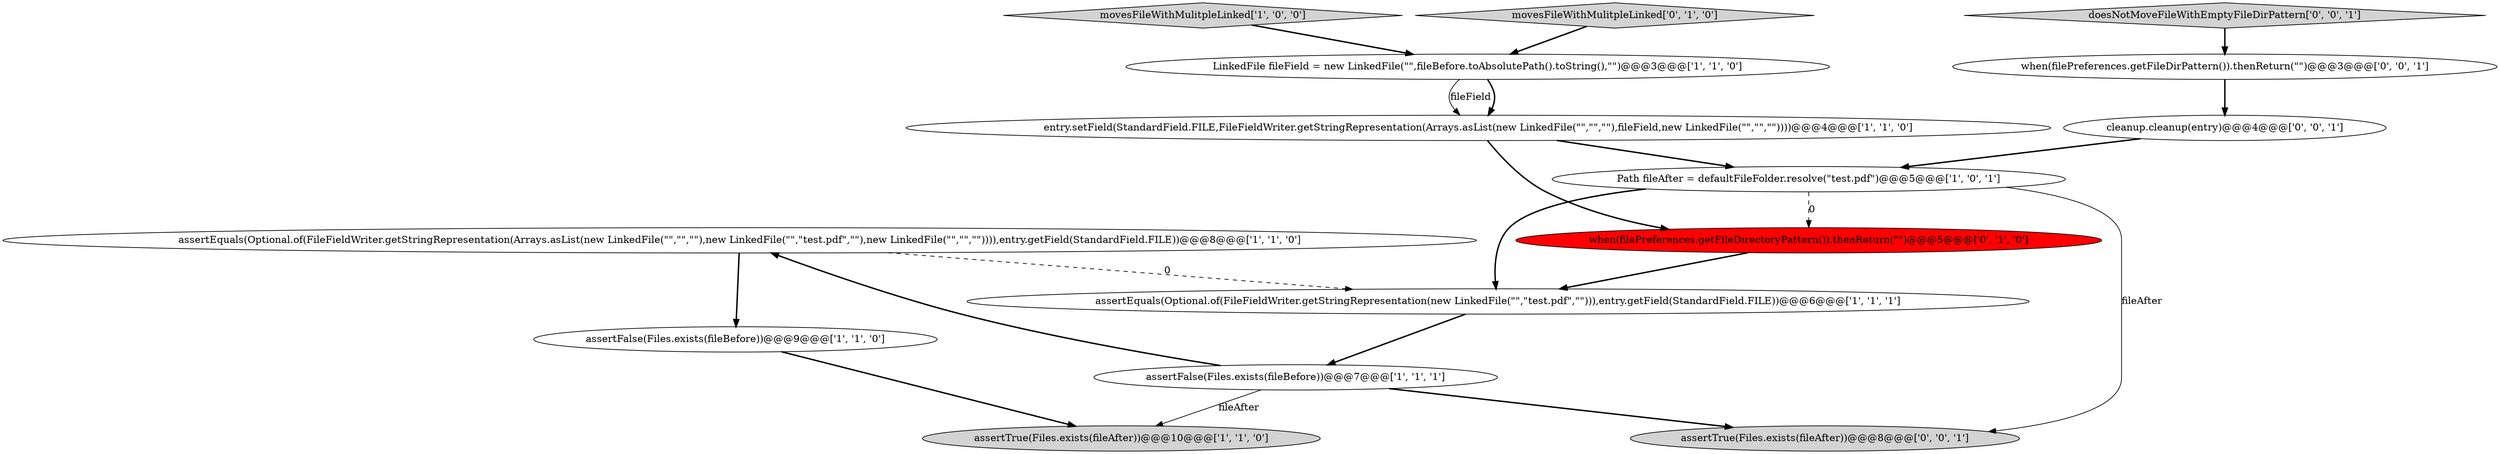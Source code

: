 digraph {
4 [style = filled, label = "assertEquals(Optional.of(FileFieldWriter.getStringRepresentation(Arrays.asList(new LinkedFile(\"\",\"\",\"\"),new LinkedFile(\"\",\"test.pdf\",\"\"),new LinkedFile(\"\",\"\",\"\")))),entry.getField(StandardField.FILE))@@@8@@@['1', '1', '0']", fillcolor = white, shape = ellipse image = "AAA0AAABBB1BBB"];
12 [style = filled, label = "doesNotMoveFileWithEmptyFileDirPattern['0', '0', '1']", fillcolor = lightgray, shape = diamond image = "AAA0AAABBB3BBB"];
8 [style = filled, label = "assertFalse(Files.exists(fileBefore))@@@9@@@['1', '1', '0']", fillcolor = white, shape = ellipse image = "AAA0AAABBB1BBB"];
10 [style = filled, label = "when(filePreferences.getFileDirectoryPattern()).thenReturn(\"\")@@@5@@@['0', '1', '0']", fillcolor = red, shape = ellipse image = "AAA1AAABBB2BBB"];
14 [style = filled, label = "assertTrue(Files.exists(fileAfter))@@@8@@@['0', '0', '1']", fillcolor = lightgray, shape = ellipse image = "AAA0AAABBB3BBB"];
3 [style = filled, label = "assertFalse(Files.exists(fileBefore))@@@7@@@['1', '1', '1']", fillcolor = white, shape = ellipse image = "AAA0AAABBB1BBB"];
13 [style = filled, label = "when(filePreferences.getFileDirPattern()).thenReturn(\"\")@@@3@@@['0', '0', '1']", fillcolor = white, shape = ellipse image = "AAA0AAABBB3BBB"];
6 [style = filled, label = "Path fileAfter = defaultFileFolder.resolve(\"test.pdf\")@@@5@@@['1', '0', '1']", fillcolor = white, shape = ellipse image = "AAA0AAABBB1BBB"];
0 [style = filled, label = "LinkedFile fileField = new LinkedFile(\"\",fileBefore.toAbsolutePath().toString(),\"\")@@@3@@@['1', '1', '0']", fillcolor = white, shape = ellipse image = "AAA0AAABBB1BBB"];
2 [style = filled, label = "assertEquals(Optional.of(FileFieldWriter.getStringRepresentation(new LinkedFile(\"\",\"test.pdf\",\"\"))),entry.getField(StandardField.FILE))@@@6@@@['1', '1', '1']", fillcolor = white, shape = ellipse image = "AAA0AAABBB1BBB"];
5 [style = filled, label = "movesFileWithMulitpleLinked['1', '0', '0']", fillcolor = lightgray, shape = diamond image = "AAA0AAABBB1BBB"];
11 [style = filled, label = "cleanup.cleanup(entry)@@@4@@@['0', '0', '1']", fillcolor = white, shape = ellipse image = "AAA0AAABBB3BBB"];
9 [style = filled, label = "movesFileWithMulitpleLinked['0', '1', '0']", fillcolor = lightgray, shape = diamond image = "AAA0AAABBB2BBB"];
1 [style = filled, label = "entry.setField(StandardField.FILE,FileFieldWriter.getStringRepresentation(Arrays.asList(new LinkedFile(\"\",\"\",\"\"),fileField,new LinkedFile(\"\",\"\",\"\"))))@@@4@@@['1', '1', '0']", fillcolor = white, shape = ellipse image = "AAA0AAABBB1BBB"];
7 [style = filled, label = "assertTrue(Files.exists(fileAfter))@@@10@@@['1', '1', '0']", fillcolor = lightgray, shape = ellipse image = "AAA0AAABBB1BBB"];
8->7 [style = bold, label=""];
4->8 [style = bold, label=""];
11->6 [style = bold, label=""];
12->13 [style = bold, label=""];
10->2 [style = bold, label=""];
6->10 [style = dashed, label="0"];
1->6 [style = bold, label=""];
9->0 [style = bold, label=""];
5->0 [style = bold, label=""];
6->14 [style = solid, label="fileAfter"];
1->10 [style = bold, label=""];
3->4 [style = bold, label=""];
0->1 [style = bold, label=""];
0->1 [style = solid, label="fileField"];
13->11 [style = bold, label=""];
4->2 [style = dashed, label="0"];
3->7 [style = solid, label="fileAfter"];
2->3 [style = bold, label=""];
3->14 [style = bold, label=""];
6->2 [style = bold, label=""];
}
